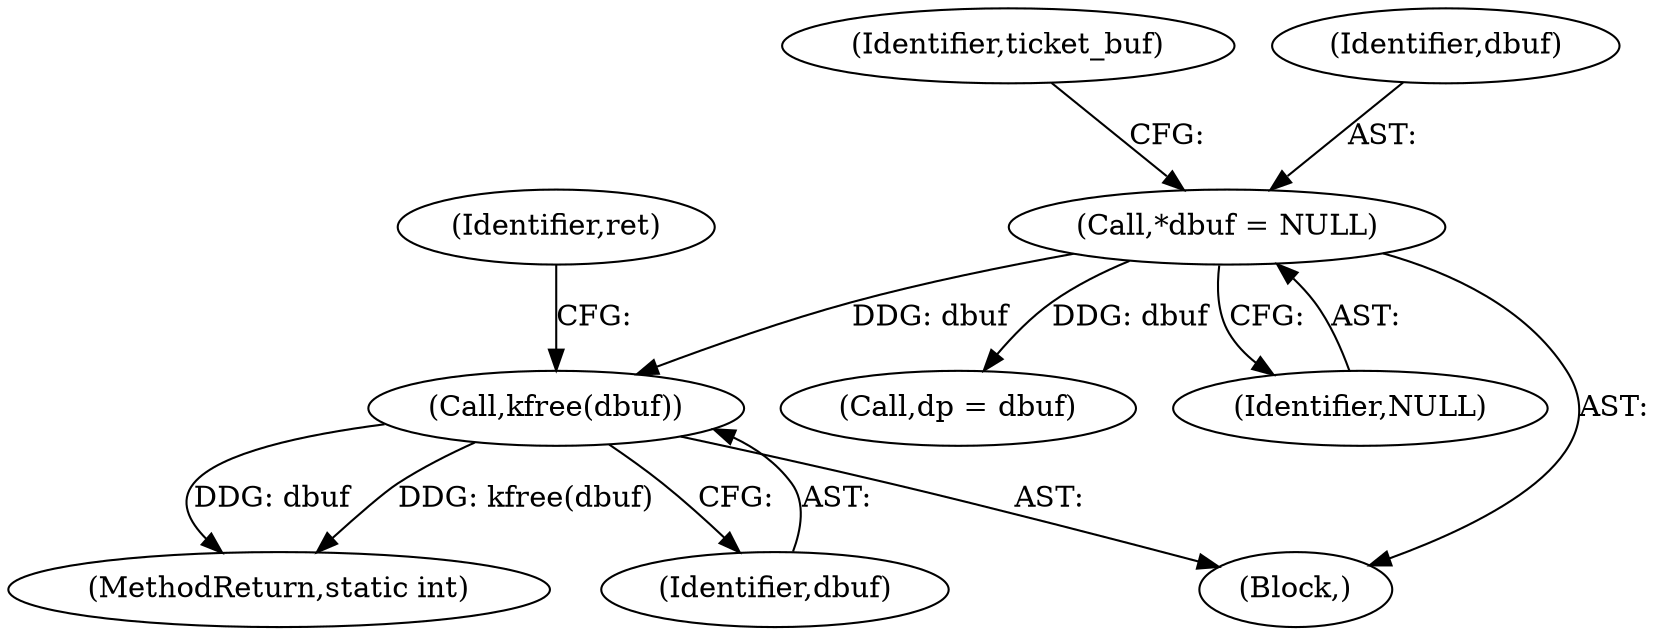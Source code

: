 digraph "0_linux_c27a3e4d667fdcad3db7b104f75659478e0c68d8_2@API" {
"1000453" [label="(Call,kfree(dbuf))"];
"1000122" [label="(Call,*dbuf = NULL)"];
"1000456" [label="(Identifier,ret)"];
"1000110" [label="(Block,)"];
"1000453" [label="(Call,kfree(dbuf))"];
"1000463" [label="(MethodReturn,static int)"];
"1000122" [label="(Call,*dbuf = NULL)"];
"1000205" [label="(Call,dp = dbuf)"];
"1000124" [label="(Identifier,NULL)"];
"1000133" [label="(Identifier,ticket_buf)"];
"1000454" [label="(Identifier,dbuf)"];
"1000123" [label="(Identifier,dbuf)"];
"1000453" -> "1000110"  [label="AST: "];
"1000453" -> "1000454"  [label="CFG: "];
"1000454" -> "1000453"  [label="AST: "];
"1000456" -> "1000453"  [label="CFG: "];
"1000453" -> "1000463"  [label="DDG: kfree(dbuf)"];
"1000453" -> "1000463"  [label="DDG: dbuf"];
"1000122" -> "1000453"  [label="DDG: dbuf"];
"1000122" -> "1000110"  [label="AST: "];
"1000122" -> "1000124"  [label="CFG: "];
"1000123" -> "1000122"  [label="AST: "];
"1000124" -> "1000122"  [label="AST: "];
"1000133" -> "1000122"  [label="CFG: "];
"1000122" -> "1000205"  [label="DDG: dbuf"];
}
